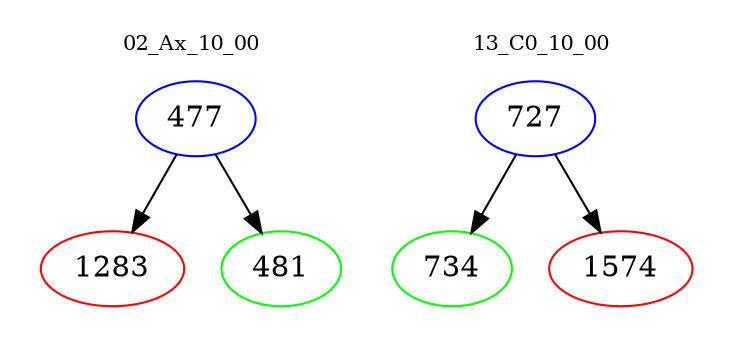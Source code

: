 digraph{
subgraph cluster_0 {
color = white
label = "02_Ax_10_00";
fontsize=10;
T0_477 [label="477", color="blue"]
T0_477 -> T0_1283 [color="black"]
T0_1283 [label="1283", color="red"]
T0_477 -> T0_481 [color="black"]
T0_481 [label="481", color="green"]
}
subgraph cluster_1 {
color = white
label = "13_C0_10_00";
fontsize=10;
T1_727 [label="727", color="blue"]
T1_727 -> T1_734 [color="black"]
T1_734 [label="734", color="green"]
T1_727 -> T1_1574 [color="black"]
T1_1574 [label="1574", color="red"]
}
}
